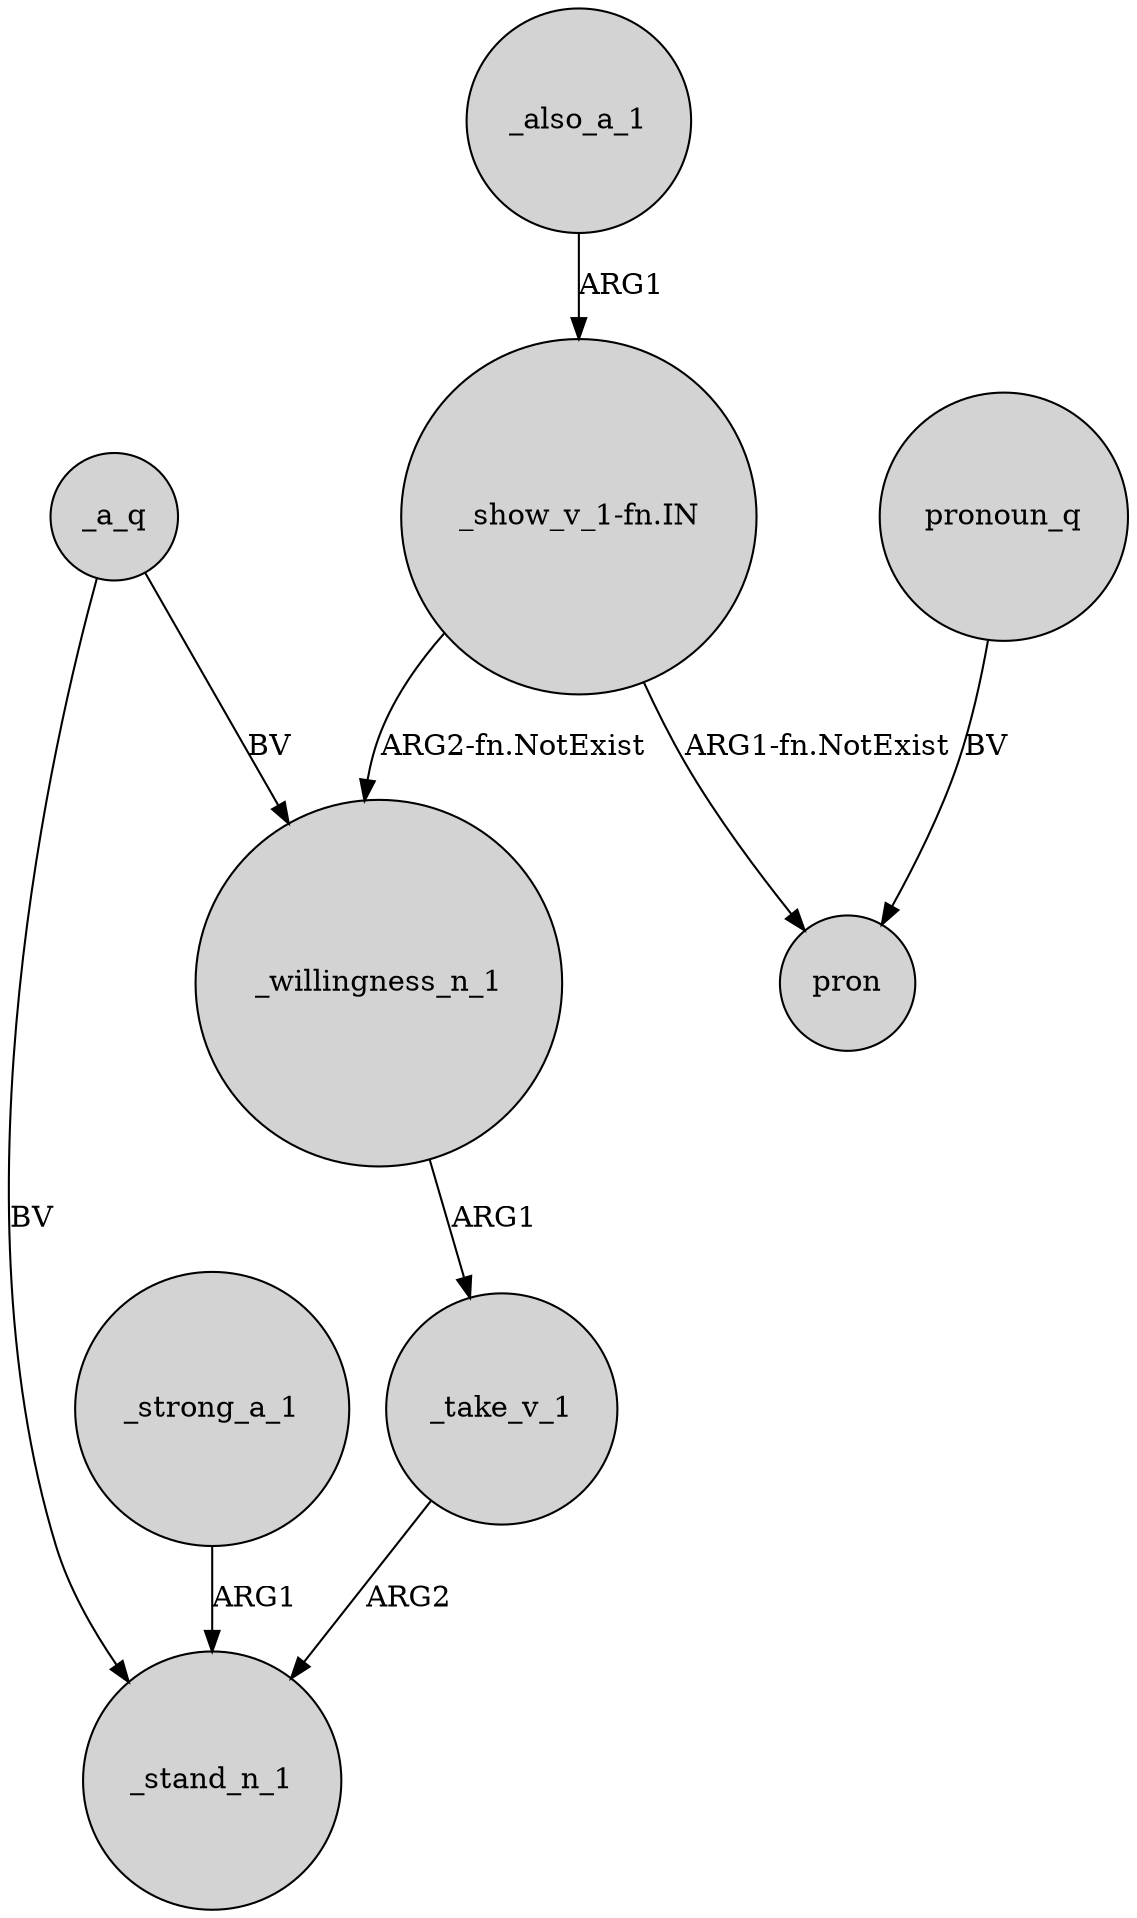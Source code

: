 digraph {
	node [shape=circle style=filled]
	"_show_v_1-fn.IN" -> _willingness_n_1 [label="ARG2-fn.NotExist"]
	_willingness_n_1 -> _take_v_1 [label=ARG1]
	pronoun_q -> pron [label=BV]
	_strong_a_1 -> _stand_n_1 [label=ARG1]
	_also_a_1 -> "_show_v_1-fn.IN" [label=ARG1]
	_take_v_1 -> _stand_n_1 [label=ARG2]
	_a_q -> _willingness_n_1 [label=BV]
	_a_q -> _stand_n_1 [label=BV]
	"_show_v_1-fn.IN" -> pron [label="ARG1-fn.NotExist"]
}
